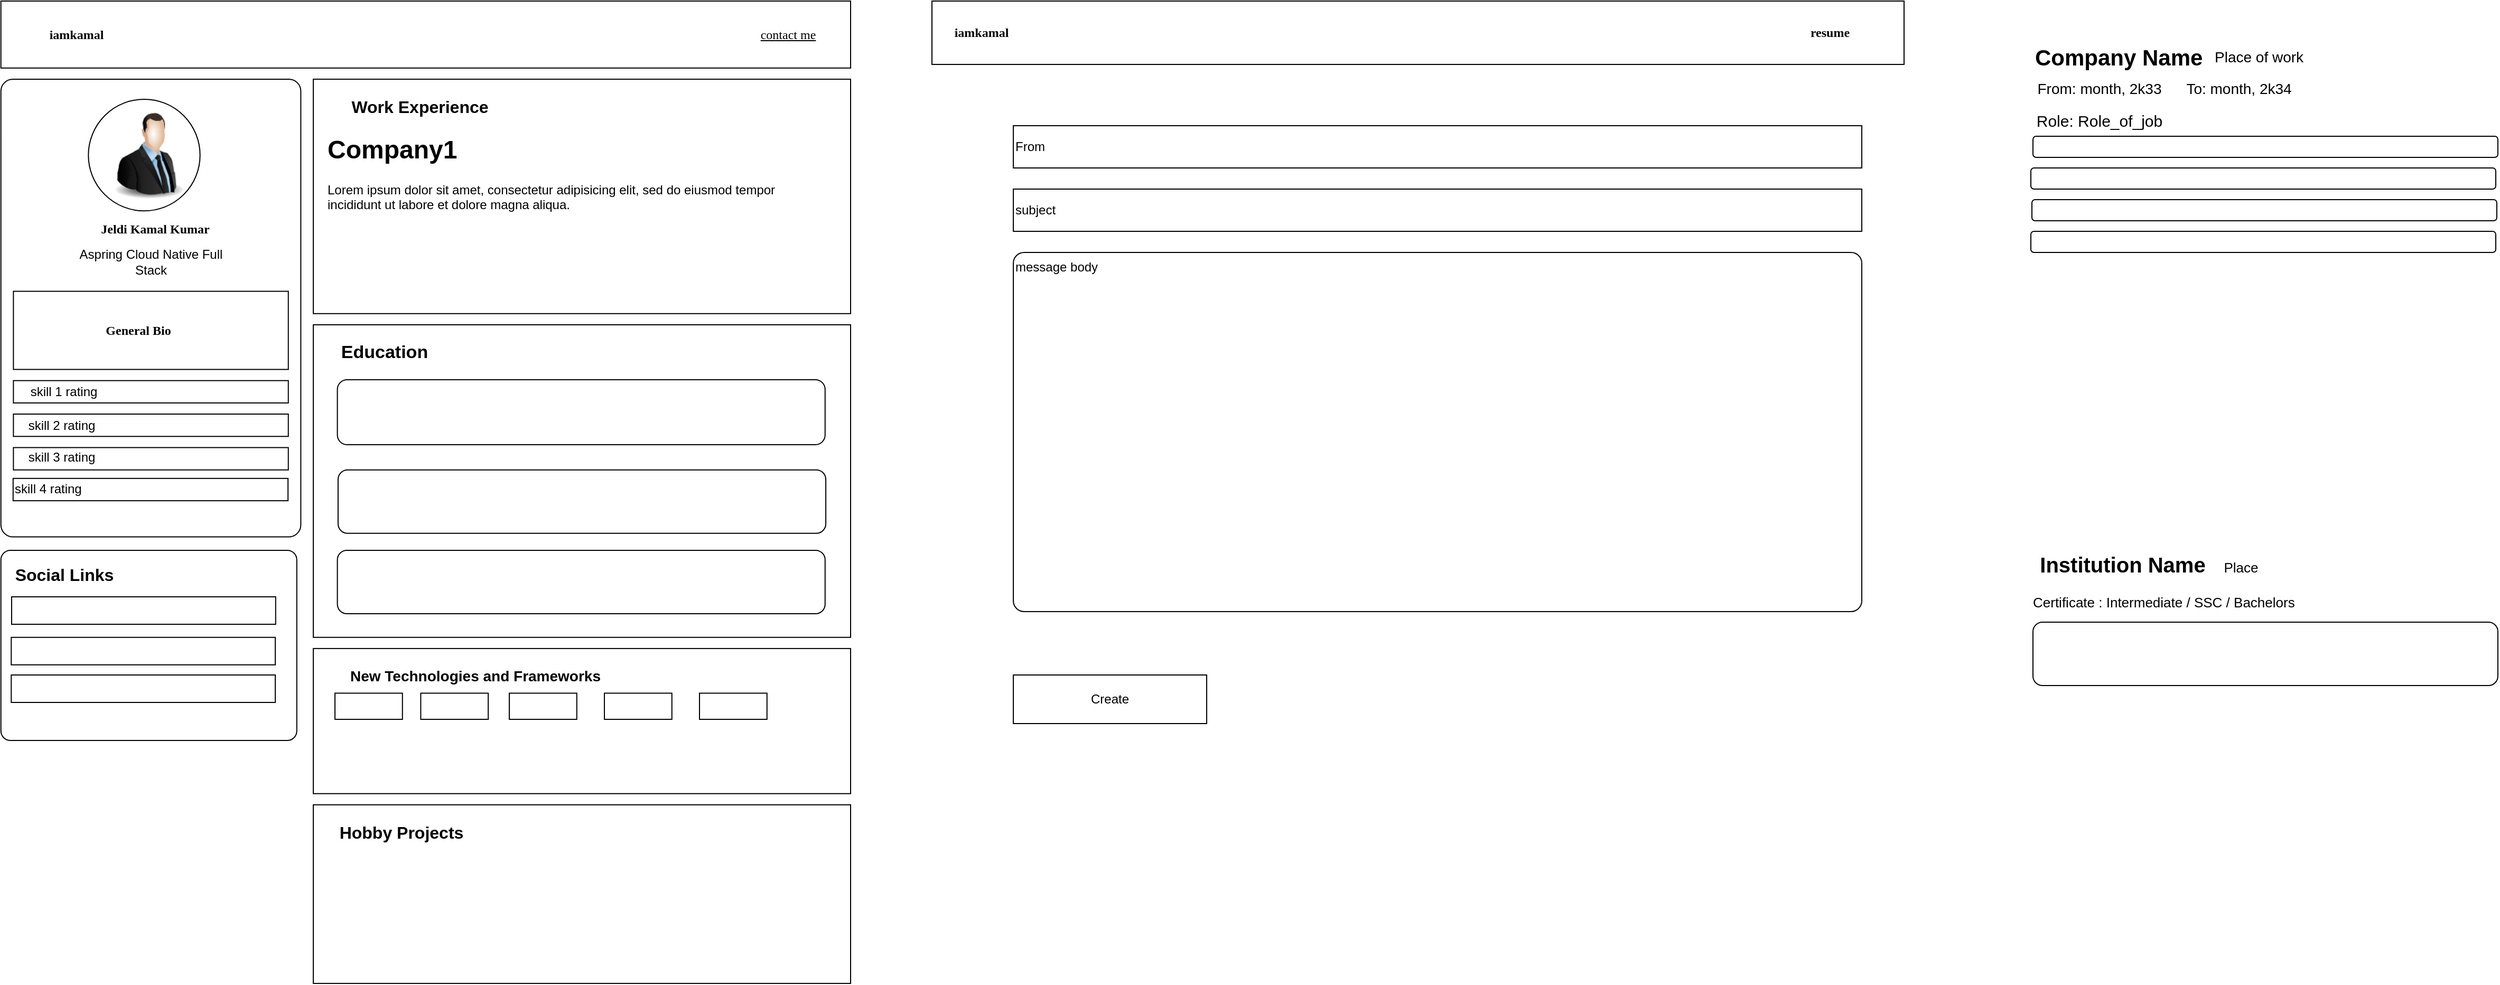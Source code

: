 <mxfile version="24.5.3" type="device" pages="2">
  <diagram name="Page-1" id="c0-LY-pMzujWowUMCbc-">
    <mxGraphModel dx="2250" dy="828" grid="1" gridSize="10" guides="1" tooltips="1" connect="1" arrows="1" fold="1" page="1" pageScale="1" pageWidth="850" pageHeight="1100" math="0" shadow="0">
      <root>
        <mxCell id="0" />
        <mxCell id="1" parent="0" />
        <mxCell id="cVev0_ey5nUx_5xClHgo-55" value="" style="group" vertex="1" connectable="0" parent="1">
          <mxGeometry x="-801.127" y="42" width="804.127" height="930.0" as="geometry" />
        </mxCell>
        <mxCell id="cVev0_ey5nUx_5xClHgo-30" value="" style="rounded=1;whiteSpace=wrap;html=1;arcSize=4;" vertex="1" parent="cVev0_ey5nUx_5xClHgo-55">
          <mxGeometry y="73.977" width="283.81" height="433.295" as="geometry" />
        </mxCell>
        <mxCell id="cVev0_ey5nUx_5xClHgo-31" value="" style="rounded=0;whiteSpace=wrap;html=1;" vertex="1" parent="cVev0_ey5nUx_5xClHgo-55">
          <mxGeometry width="804.127" height="63.409" as="geometry" />
        </mxCell>
        <mxCell id="cVev0_ey5nUx_5xClHgo-32" value="" style="rounded=0;whiteSpace=wrap;html=1;" vertex="1" parent="cVev0_ey5nUx_5xClHgo-55">
          <mxGeometry x="295.635" y="73.977" width="508.492" height="221.932" as="geometry" />
        </mxCell>
        <mxCell id="cVev0_ey5nUx_5xClHgo-33" value="" style="rounded=0;whiteSpace=wrap;html=1;" vertex="1" parent="cVev0_ey5nUx_5xClHgo-55">
          <mxGeometry x="295.635" y="306.477" width="508.492" height="295.909" as="geometry" />
        </mxCell>
        <mxCell id="cVev0_ey5nUx_5xClHgo-34" value="" style="ellipse;whiteSpace=wrap;html=1;aspect=fixed;" vertex="1" parent="cVev0_ey5nUx_5xClHgo-55">
          <mxGeometry x="82.778" y="93" width="105.682" height="105.682" as="geometry" />
        </mxCell>
        <mxCell id="cVev0_ey5nUx_5xClHgo-35" value="Jeldi Kamal Kumar" style="text;html=1;align=center;verticalAlign=middle;whiteSpace=wrap;rounded=0;fontStyle=1;fontFamily=Comic Sans MS;" vertex="1" parent="cVev0_ey5nUx_5xClHgo-55">
          <mxGeometry x="65.631" y="199.739" width="159.643" height="31.705" as="geometry" />
        </mxCell>
        <mxCell id="cVev0_ey5nUx_5xClHgo-36" value="iamkamal" style="text;html=1;align=center;verticalAlign=middle;whiteSpace=wrap;rounded=0;fontStyle=1;fontFamily=Comic Sans MS;" vertex="1" parent="cVev0_ey5nUx_5xClHgo-55">
          <mxGeometry x="23.651" y="15.852" width="94.603" height="31.705" as="geometry" />
        </mxCell>
        <mxCell id="cVev0_ey5nUx_5xClHgo-37" value="" style="rounded=0;whiteSpace=wrap;html=1;" vertex="1" parent="cVev0_ey5nUx_5xClHgo-55">
          <mxGeometry x="11.825" y="274.773" width="260.159" height="73.977" as="geometry" />
        </mxCell>
        <mxCell id="cVev0_ey5nUx_5xClHgo-38" value="General Bio" style="text;html=1;align=center;verticalAlign=middle;whiteSpace=wrap;rounded=0;fontStyle=1;fontFamily=Comic Sans MS;" vertex="1" parent="cVev0_ey5nUx_5xClHgo-55">
          <mxGeometry x="59.127" y="295.909" width="141.905" height="31.705" as="geometry" />
        </mxCell>
        <mxCell id="cVev0_ey5nUx_5xClHgo-39" value="" style="rounded=0;whiteSpace=wrap;html=1;" vertex="1" parent="cVev0_ey5nUx_5xClHgo-55">
          <mxGeometry x="11.825" y="359.318" width="260.159" height="21.136" as="geometry" />
        </mxCell>
        <mxCell id="cVev0_ey5nUx_5xClHgo-40" value="" style="rounded=0;whiteSpace=wrap;html=1;" vertex="1" parent="cVev0_ey5nUx_5xClHgo-55">
          <mxGeometry x="11.825" y="391.023" width="260.159" height="21.136" as="geometry" />
        </mxCell>
        <mxCell id="cVev0_ey5nUx_5xClHgo-41" value="" style="rounded=0;whiteSpace=wrap;html=1;" vertex="1" parent="cVev0_ey5nUx_5xClHgo-55">
          <mxGeometry x="11.825" y="422.727" width="260.159" height="21.136" as="geometry" />
        </mxCell>
        <mxCell id="cVev0_ey5nUx_5xClHgo-42" value="&lt;u&gt;contact me&lt;/u&gt;" style="text;html=1;align=center;verticalAlign=middle;whiteSpace=wrap;rounded=0;fontFamily=Comic Sans MS;" vertex="1" parent="cVev0_ey5nUx_5xClHgo-55">
          <mxGeometry x="685.873" y="15.852" width="118.254" height="31.705" as="geometry" />
        </mxCell>
        <mxCell id="cVev0_ey5nUx_5xClHgo-43" value="skill 1 rating" style="text;html=1;align=center;verticalAlign=middle;whiteSpace=wrap;rounded=0;" vertex="1" parent="cVev0_ey5nUx_5xClHgo-55">
          <mxGeometry x="13.008" y="354.034" width="93.421" height="31.705" as="geometry" />
        </mxCell>
        <mxCell id="cVev0_ey5nUx_5xClHgo-44" value="skill 2 rating" style="text;html=1;align=center;verticalAlign=middle;whiteSpace=wrap;rounded=0;" vertex="1" parent="cVev0_ey5nUx_5xClHgo-55">
          <mxGeometry x="11.234" y="385.739" width="93.421" height="31.705" as="geometry" />
        </mxCell>
        <mxCell id="cVev0_ey5nUx_5xClHgo-45" value="skill 3 rating" style="text;html=1;align=center;verticalAlign=middle;whiteSpace=wrap;rounded=0;" vertex="1" parent="cVev0_ey5nUx_5xClHgo-55">
          <mxGeometry x="11.234" y="418.5" width="93.421" height="26.42" as="geometry" />
        </mxCell>
        <mxCell id="cVev0_ey5nUx_5xClHgo-46" value="" style="rounded=0;whiteSpace=wrap;html=1;" vertex="1" parent="cVev0_ey5nUx_5xClHgo-55">
          <mxGeometry x="295.635" y="612.955" width="508.492" height="137.386" as="geometry" />
        </mxCell>
        <mxCell id="cVev0_ey5nUx_5xClHgo-47" value="Work Experience" style="text;html=1;align=center;verticalAlign=middle;whiteSpace=wrap;rounded=0;fontStyle=1;horizontal=1;fontSize=16;" vertex="1" parent="cVev0_ey5nUx_5xClHgo-55">
          <mxGeometry x="295.635" y="84.545" width="201.032" height="31.705" as="geometry" />
        </mxCell>
        <mxCell id="cVev0_ey5nUx_5xClHgo-48" value="&lt;h1 style=&quot;margin-top: 0px;&quot;&gt;Company1&lt;/h1&gt;&lt;p&gt;Lorem ipsum dolor sit amet, consectetur adipisicing elit, sed do eiusmod tempor incididunt ut labore et dolore magna aliqua.&lt;/p&gt;" style="text;html=1;whiteSpace=wrap;overflow=hidden;rounded=0;" vertex="1" parent="cVev0_ey5nUx_5xClHgo-55">
          <mxGeometry x="307.46" y="120.477" width="461.19" height="79.261" as="geometry" />
        </mxCell>
        <mxCell id="cVev0_ey5nUx_5xClHgo-49" value="&lt;font style=&quot;font-size: 17px;&quot;&gt;&lt;b&gt;Education&lt;/b&gt;&lt;/font&gt;" style="text;html=1;align=center;verticalAlign=middle;whiteSpace=wrap;rounded=0;" vertex="1" parent="cVev0_ey5nUx_5xClHgo-55">
          <mxGeometry x="307.46" y="317.045" width="112.341" height="31.705" as="geometry" />
        </mxCell>
        <mxCell id="cVev0_ey5nUx_5xClHgo-50" value="New Technologies and Frameworks" style="text;html=1;align=center;verticalAlign=middle;whiteSpace=wrap;rounded=0;fontFamily=Helvetica;fontStyle=1;fontSize=14;" vertex="1" parent="cVev0_ey5nUx_5xClHgo-55">
          <mxGeometry x="307.46" y="623.523" width="283.81" height="31.705" as="geometry" />
        </mxCell>
        <mxCell id="cVev0_ey5nUx_5xClHgo-51" value="Aspring Cloud Native Full Stack" style="text;html=1;align=center;verticalAlign=middle;whiteSpace=wrap;rounded=0;" vertex="1" parent="cVev0_ey5nUx_5xClHgo-55">
          <mxGeometry x="65.04" y="231.443" width="153.73" height="31.705" as="geometry" />
        </mxCell>
        <mxCell id="cVev0_ey5nUx_5xClHgo-52" value="" style="rounded=0;whiteSpace=wrap;html=1;" vertex="1" parent="cVev0_ey5nUx_5xClHgo-55">
          <mxGeometry x="295.635" y="760.909" width="508.492" height="169.091" as="geometry" />
        </mxCell>
        <mxCell id="cVev0_ey5nUx_5xClHgo-53" value="Hobby Projects" style="text;html=1;align=center;verticalAlign=middle;whiteSpace=wrap;rounded=0;fontStyle=1;fontSize=16;" vertex="1" parent="cVev0_ey5nUx_5xClHgo-55">
          <mxGeometry x="295.635" y="771.477" width="165.556" height="31.705" as="geometry" />
        </mxCell>
        <mxCell id="cVev0_ey5nUx_5xClHgo-54" value="" style="image;html=1;image=img/lib/clip_art/people/Suit_Man_128x128.png" vertex="1" parent="cVev0_ey5nUx_5xClHgo-55">
          <mxGeometry x="93.778" y="103.568" width="92.403" height="84.545" as="geometry" />
        </mxCell>
        <mxCell id="iN_SYw5a6WQW6NKfZXVP-23" value="skill 4 rating" style="rounded=0;whiteSpace=wrap;html=1;align=left;" vertex="1" parent="cVev0_ey5nUx_5xClHgo-55">
          <mxGeometry x="11.535" y="451.917" width="260.159" height="21.136" as="geometry" />
        </mxCell>
        <mxCell id="iN_SYw5a6WQW6NKfZXVP-24" value="" style="rounded=1;whiteSpace=wrap;html=1;arcSize=5;" vertex="1" parent="cVev0_ey5nUx_5xClHgo-55">
          <mxGeometry y="520" width="280" height="180" as="geometry" />
        </mxCell>
        <mxCell id="iN_SYw5a6WQW6NKfZXVP-25" value="Social Links" style="text;html=1;align=center;verticalAlign=middle;whiteSpace=wrap;rounded=0;fontSize=16;fontStyle=1" vertex="1" parent="cVev0_ey5nUx_5xClHgo-55">
          <mxGeometry x="9.78" y="528" width="99.87" height="30" as="geometry" />
        </mxCell>
        <mxCell id="iN_SYw5a6WQW6NKfZXVP-26" value="" style="rounded=0;whiteSpace=wrap;html=1;" vertex="1" parent="cVev0_ey5nUx_5xClHgo-55">
          <mxGeometry x="10.13" y="564" width="249.87" height="26" as="geometry" />
        </mxCell>
        <mxCell id="iN_SYw5a6WQW6NKfZXVP-27" value="" style="rounded=0;whiteSpace=wrap;html=1;" vertex="1" parent="cVev0_ey5nUx_5xClHgo-55">
          <mxGeometry x="9.78" y="602.39" width="249.87" height="26" as="geometry" />
        </mxCell>
        <mxCell id="iN_SYw5a6WQW6NKfZXVP-28" value="" style="rounded=0;whiteSpace=wrap;html=1;" vertex="1" parent="cVev0_ey5nUx_5xClHgo-55">
          <mxGeometry x="9.78" y="638" width="249.87" height="26" as="geometry" />
        </mxCell>
        <mxCell id="iN_SYw5a6WQW6NKfZXVP-30" value="" style="rounded=1;whiteSpace=wrap;html=1;" vertex="1" parent="cVev0_ey5nUx_5xClHgo-55">
          <mxGeometry x="318.42" y="358.5" width="461.58" height="61.5" as="geometry" />
        </mxCell>
        <mxCell id="iN_SYw5a6WQW6NKfZXVP-31" value="" style="rounded=1;whiteSpace=wrap;html=1;" vertex="1" parent="cVev0_ey5nUx_5xClHgo-55">
          <mxGeometry x="319.09" y="443.86" width="461.58" height="60" as="geometry" />
        </mxCell>
        <mxCell id="iN_SYw5a6WQW6NKfZXVP-32" value="" style="rounded=1;whiteSpace=wrap;html=1;" vertex="1" parent="cVev0_ey5nUx_5xClHgo-55">
          <mxGeometry x="318.42" y="520" width="461.58" height="60" as="geometry" />
        </mxCell>
        <mxCell id="iN_SYw5a6WQW6NKfZXVP-33" value="" style="rounded=0;whiteSpace=wrap;html=1;" vertex="1" parent="cVev0_ey5nUx_5xClHgo-55">
          <mxGeometry x="316.13" y="655.23" width="63.87" height="24.77" as="geometry" />
        </mxCell>
        <mxCell id="iN_SYw5a6WQW6NKfZXVP-34" value="" style="rounded=0;whiteSpace=wrap;html=1;" vertex="1" parent="cVev0_ey5nUx_5xClHgo-55">
          <mxGeometry x="397.32" y="655.23" width="63.87" height="24.77" as="geometry" />
        </mxCell>
        <mxCell id="iN_SYw5a6WQW6NKfZXVP-35" value="" style="rounded=0;whiteSpace=wrap;html=1;" vertex="1" parent="cVev0_ey5nUx_5xClHgo-55">
          <mxGeometry x="481.13" y="655.23" width="63.87" height="24.77" as="geometry" />
        </mxCell>
        <mxCell id="iN_SYw5a6WQW6NKfZXVP-36" value="" style="rounded=0;whiteSpace=wrap;html=1;" vertex="1" parent="cVev0_ey5nUx_5xClHgo-55">
          <mxGeometry x="571.13" y="655.23" width="63.87" height="24.77" as="geometry" />
        </mxCell>
        <mxCell id="iN_SYw5a6WQW6NKfZXVP-37" value="" style="rounded=0;whiteSpace=wrap;html=1;" vertex="1" parent="cVev0_ey5nUx_5xClHgo-55">
          <mxGeometry x="661.13" y="655.23" width="63.87" height="24.77" as="geometry" />
        </mxCell>
        <mxCell id="iN_SYw5a6WQW6NKfZXVP-1" value="" style="rounded=0;whiteSpace=wrap;html=1;" vertex="1" parent="1">
          <mxGeometry x="80" y="42" width="920" height="60" as="geometry" />
        </mxCell>
        <mxCell id="iN_SYw5a6WQW6NKfZXVP-2" value="&lt;font face=&quot;Comic Sans MS&quot;&gt;iamkamal&lt;/font&gt;" style="text;html=1;align=center;verticalAlign=middle;whiteSpace=wrap;rounded=0;fontStyle=1" vertex="1" parent="1">
          <mxGeometry x="97" y="57" width="60" height="30" as="geometry" />
        </mxCell>
        <mxCell id="iN_SYw5a6WQW6NKfZXVP-3" value="&lt;font face=&quot;Comic Sans MS&quot;&gt;&lt;b&gt;resume&lt;/b&gt;&lt;/font&gt;" style="text;html=1;align=center;verticalAlign=middle;whiteSpace=wrap;rounded=0;" vertex="1" parent="1">
          <mxGeometry x="900" y="57" width="60" height="30" as="geometry" />
        </mxCell>
        <mxCell id="iN_SYw5a6WQW6NKfZXVP-4" value="From" style="rounded=0;whiteSpace=wrap;html=1;align=left;" vertex="1" parent="1">
          <mxGeometry x="157" y="160" width="803" height="40" as="geometry" />
        </mxCell>
        <mxCell id="iN_SYw5a6WQW6NKfZXVP-6" value="message body" style="rounded=1;whiteSpace=wrap;html=1;arcSize=3;align=left;verticalAlign=top;" vertex="1" parent="1">
          <mxGeometry x="157" y="280" width="803" height="340" as="geometry" />
        </mxCell>
        <mxCell id="iN_SYw5a6WQW6NKfZXVP-7" value="subject" style="rounded=0;whiteSpace=wrap;html=1;align=left;" vertex="1" parent="1">
          <mxGeometry x="157" y="220" width="803" height="40" as="geometry" />
        </mxCell>
        <mxCell id="iN_SYw5a6WQW6NKfZXVP-8" value="Create" style="rounded=0;whiteSpace=wrap;html=1;" vertex="1" parent="1">
          <mxGeometry x="157" y="680" width="183" height="46" as="geometry" />
        </mxCell>
        <mxCell id="iN_SYw5a6WQW6NKfZXVP-18" value="" style="group" vertex="1" connectable="0" parent="1">
          <mxGeometry x="1120" y="80" width="442" height="200" as="geometry" />
        </mxCell>
        <mxCell id="iN_SYw5a6WQW6NKfZXVP-9" value="&lt;font style=&quot;font-size: 21px;&quot;&gt;&lt;b&gt;Company Name&lt;/b&gt;&lt;/font&gt;" style="text;html=1;align=left;verticalAlign=middle;whiteSpace=wrap;rounded=0;" vertex="1" parent="iN_SYw5a6WQW6NKfZXVP-18">
          <mxGeometry x="2" width="210" height="30" as="geometry" />
        </mxCell>
        <mxCell id="iN_SYw5a6WQW6NKfZXVP-10" value="From: month, 2k33" style="text;html=1;align=center;verticalAlign=middle;whiteSpace=wrap;rounded=0;fontSize=14;" vertex="1" parent="iN_SYw5a6WQW6NKfZXVP-18">
          <mxGeometry x="5" y="30" width="120" height="30" as="geometry" />
        </mxCell>
        <mxCell id="iN_SYw5a6WQW6NKfZXVP-11" value="To: month, 2k34" style="text;html=1;align=center;verticalAlign=middle;whiteSpace=wrap;rounded=0;fontSize=14;" vertex="1" parent="iN_SYw5a6WQW6NKfZXVP-18">
          <mxGeometry x="132" y="30" width="130" height="30" as="geometry" />
        </mxCell>
        <mxCell id="iN_SYw5a6WQW6NKfZXVP-12" value="Place of work" style="text;html=1;align=left;verticalAlign=middle;whiteSpace=wrap;rounded=0;fontSize=14;" vertex="1" parent="iN_SYw5a6WQW6NKfZXVP-18">
          <mxGeometry x="172" width="110" height="30" as="geometry" />
        </mxCell>
        <mxCell id="iN_SYw5a6WQW6NKfZXVP-13" value="Role: Role_of_job" style="text;html=1;align=center;verticalAlign=middle;whiteSpace=wrap;rounded=0;fontSize=15;" vertex="1" parent="iN_SYw5a6WQW6NKfZXVP-18">
          <mxGeometry y="60" width="130" height="30" as="geometry" />
        </mxCell>
        <mxCell id="iN_SYw5a6WQW6NKfZXVP-14" value="" style="rounded=1;whiteSpace=wrap;html=1;" vertex="1" parent="iN_SYw5a6WQW6NKfZXVP-18">
          <mxGeometry x="2" y="90" width="440" height="20" as="geometry" />
        </mxCell>
        <mxCell id="iN_SYw5a6WQW6NKfZXVP-15" value="" style="rounded=1;whiteSpace=wrap;html=1;" vertex="1" parent="iN_SYw5a6WQW6NKfZXVP-18">
          <mxGeometry y="120" width="440" height="20" as="geometry" />
        </mxCell>
        <mxCell id="iN_SYw5a6WQW6NKfZXVP-16" value="" style="rounded=1;whiteSpace=wrap;html=1;" vertex="1" parent="iN_SYw5a6WQW6NKfZXVP-18">
          <mxGeometry x="1" y="150" width="440" height="20" as="geometry" />
        </mxCell>
        <mxCell id="iN_SYw5a6WQW6NKfZXVP-17" value="" style="rounded=1;whiteSpace=wrap;html=1;" vertex="1" parent="iN_SYw5a6WQW6NKfZXVP-18">
          <mxGeometry y="180" width="440" height="20" as="geometry" />
        </mxCell>
        <mxCell id="iN_SYw5a6WQW6NKfZXVP-29" value="" style="group" vertex="1" connectable="0" parent="1">
          <mxGeometry x="1120" y="560" width="442" height="130" as="geometry" />
        </mxCell>
        <mxCell id="iN_SYw5a6WQW6NKfZXVP-19" value="&lt;font style=&quot;font-size: 20px;&quot;&gt;Institution Name&lt;/font&gt;" style="text;html=1;align=center;verticalAlign=middle;whiteSpace=wrap;rounded=0;fontStyle=1;fontSize=20;" vertex="1" parent="iN_SYw5a6WQW6NKfZXVP-29">
          <mxGeometry x="2" width="170" height="30" as="geometry" />
        </mxCell>
        <mxCell id="iN_SYw5a6WQW6NKfZXVP-20" value="&lt;font style=&quot;font-size: 13px;&quot;&gt;Place&lt;/font&gt;" style="text;html=1;align=center;verticalAlign=middle;whiteSpace=wrap;rounded=0;" vertex="1" parent="iN_SYw5a6WQW6NKfZXVP-29">
          <mxGeometry x="169" y="3" width="60" height="30" as="geometry" />
        </mxCell>
        <mxCell id="iN_SYw5a6WQW6NKfZXVP-21" value="Certificate : Intermediate / SSC / Bachelors" style="text;html=1;align=left;verticalAlign=middle;whiteSpace=wrap;rounded=0;fontSize=13;" vertex="1" parent="iN_SYw5a6WQW6NKfZXVP-29">
          <mxGeometry y="36" width="280" height="30" as="geometry" />
        </mxCell>
        <mxCell id="iN_SYw5a6WQW6NKfZXVP-22" value="" style="rounded=1;whiteSpace=wrap;html=1;" vertex="1" parent="iN_SYw5a6WQW6NKfZXVP-29">
          <mxGeometry x="2" y="70" width="440" height="60" as="geometry" />
        </mxCell>
      </root>
    </mxGraphModel>
  </diagram>
  <diagram id="hAF0tv4-iSYWtagTMZLW" name="Page-2">
    <mxGraphModel grid="1" page="1" gridSize="10" guides="1" tooltips="1" connect="1" arrows="1" fold="1" pageScale="1" pageWidth="850" pageHeight="1100" math="0" shadow="0">
      <root>
        <mxCell id="0" />
        <mxCell id="1" parent="0" />
      </root>
    </mxGraphModel>
  </diagram>
</mxfile>
